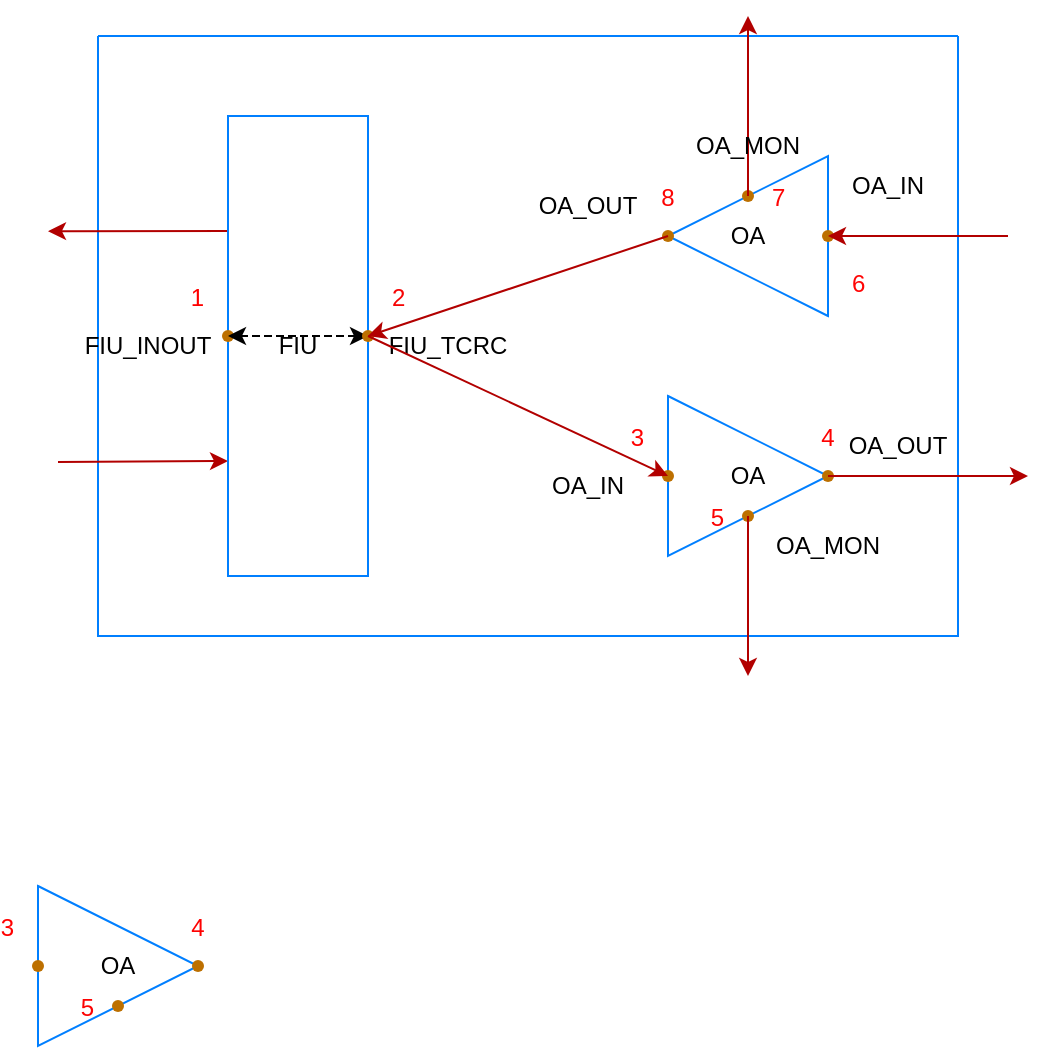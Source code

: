 <mxfile version="21.6.2" type="github" pages="3">
  <diagram id="tPAMDPHMP0_nhwsZ0Bss" name="第 4 页">
    <mxGraphModel dx="1434" dy="764" grid="1" gridSize="10" guides="1" tooltips="1" connect="1" arrows="1" fold="1" page="1" pageScale="1" pageWidth="827" pageHeight="1169" math="0" shadow="0">
      <root>
        <mxCell id="0" />
        <mxCell id="1" parent="0" />
        <mxCell id="p5XpGiOpZhLWzBTAv6Ev-1" value="" style="swimlane;strokeColor=#007FFF;startSize=0;fillColor=none;connectable=0;collapsible=0;allowArrows=0;dropTarget=1;points=[];movable=1;" parent="1" vertex="1">
          <mxGeometry x="150" y="285" width="430" height="300" as="geometry" />
        </mxCell>
        <mxCell id="cq82lBoI4w4hHCd2KjWz-14" style="edgeStyle=none;html=1;exitX=0;exitY=0.25;exitDx=0;exitDy=0;exitPerimeter=0;strokeColor=#B20000;fillColor=#e51400;" parent="p5XpGiOpZhLWzBTAv6Ev-1" source="cq82lBoI4w4hHCd2KjWz-1" edge="1">
          <mxGeometry relative="1" as="geometry">
            <mxPoint x="-25" y="97.571" as="targetPoint" />
          </mxGeometry>
        </mxCell>
        <mxCell id="cq82lBoI4w4hHCd2KjWz-15" style="edgeStyle=none;html=1;strokeColor=#B20000;entryX=0;entryY=0.75;entryDx=0;entryDy=0;entryPerimeter=0;fillColor=#e51400;" parent="p5XpGiOpZhLWzBTAv6Ev-1" target="cq82lBoI4w4hHCd2KjWz-1" edge="1">
          <mxGeometry relative="1" as="geometry">
            <mxPoint x="-20" y="213" as="sourcePoint" />
          </mxGeometry>
        </mxCell>
        <mxCell id="cq82lBoI4w4hHCd2KjWz-1" value="FIU" style="rounded=0;whiteSpace=wrap;html=1;comic=0;strokeColor=#007FFF;startSize=0;fillColor=none;points=[[0,0.25,0,0,0],[0,0.75,0,0,0],[1,0.25,0,0,0],[1,0.75,0,0,0]];container=1;dropTarget=1;collapsible=0;recursiveResize=0;expand=0;movable=1;" parent="p5XpGiOpZhLWzBTAv6Ev-1" vertex="1">
          <mxGeometry x="65" y="40" width="70" height="230" as="geometry" />
        </mxCell>
        <mxCell id="cq82lBoI4w4hHCd2KjWz-9" style="edgeStyle=none;html=1;entryX=0.741;entryY=0.513;entryDx=0;entryDy=0;entryPerimeter=0;dashed=1;" parent="cq82lBoI4w4hHCd2KjWz-1" source="cq82lBoI4w4hHCd2KjWz-2" target="cq82lBoI4w4hHCd2KjWz-4" edge="1">
          <mxGeometry relative="1" as="geometry" />
        </mxCell>
        <object label="1" FIBER_INFO="1111" id="cq82lBoI4w4hHCd2KjWz-2">
          <mxCell style="shape=waypoint;sketch=0;fillStyle=solid;size=6;pointerEvents=1;points=[];fillColor=#f0a30a;resizable=0;rotatable=0;perimeter=centerPerimeter;snapToPoint=1;comic=0;jiggle=1;strokeColor=#BD7000;startSize=0;fontColor=#ff0000;labelPosition=left;verticalLabelPosition=top;align=right;verticalAlign=bottom;" parent="cq82lBoI4w4hHCd2KjWz-1" vertex="1">
            <mxGeometry x="-10" y="100" width="20" height="20" as="geometry" />
          </mxCell>
        </object>
        <mxCell id="cq82lBoI4w4hHCd2KjWz-13" style="edgeStyle=none;html=1;entryX=0.63;entryY=0.536;entryDx=0;entryDy=0;entryPerimeter=0;dashed=1;strokeColor=default;" parent="cq82lBoI4w4hHCd2KjWz-1" source="cq82lBoI4w4hHCd2KjWz-4" target="cq82lBoI4w4hHCd2KjWz-2" edge="1">
          <mxGeometry relative="1" as="geometry" />
        </mxCell>
        <object label="2" PORT_INFO="111" id="cq82lBoI4w4hHCd2KjWz-4">
          <mxCell style="shape=waypoint;sketch=0;fillStyle=solid;size=6;pointerEvents=1;points=[];fillColor=#f0a30a;resizable=0;rotatable=0;perimeter=centerPerimeter;snapToPoint=1;comic=0;jiggle=1;strokeColor=#BD7000;startSize=0;movable=0;fontColor=#f60404;labelPosition=right;verticalLabelPosition=top;align=left;verticalAlign=bottom;" parent="cq82lBoI4w4hHCd2KjWz-1" vertex="1">
            <mxGeometry x="60.0" y="100" width="20" height="20" as="geometry" />
          </mxCell>
        </object>
        <mxCell id="cq82lBoI4w4hHCd2KjWz-19" value="FIU_INOUT" style="text;html=1;strokeColor=none;fillColor=none;align=center;verticalAlign=middle;whiteSpace=wrap;rounded=0;comic=0;jiggle=1;pointerEvents=1;startSize=0;" parent="p5XpGiOpZhLWzBTAv6Ev-1" vertex="1">
          <mxGeometry x="-5" y="140" width="60" height="30" as="geometry" />
        </mxCell>
        <mxCell id="cq82lBoI4w4hHCd2KjWz-20" value="FIU_TCRC" style="text;html=1;strokeColor=none;fillColor=none;align=center;verticalAlign=middle;whiteSpace=wrap;rounded=0;comic=0;jiggle=1;pointerEvents=1;startSize=0;" parent="p5XpGiOpZhLWzBTAv6Ev-1" vertex="1">
          <mxGeometry x="145" y="140" width="60" height="30" as="geometry" />
        </mxCell>
        <mxCell id="21-VQ66eQLeyAiBYKl7w-1" value="OA" style="triangle;whiteSpace=wrap;html=1;strokeColor=#007FFF;startSize=0;fillColor=none;movable=1;container=1;points=[[0,0.5,0,0,0],[0.5,0.25,0,0,0],[1,0.5,0,0,0]];dropTarget=1;collapsible=0;recursiveResize=0;expand=0;" parent="p5XpGiOpZhLWzBTAv6Ev-1" vertex="1">
          <mxGeometry x="285" y="180" width="80" height="80" as="geometry" />
        </mxCell>
        <object label="3" INPOWER="1111" id="21-VQ66eQLeyAiBYKl7w-2">
          <mxCell style="shape=waypoint;sketch=0;fillStyle=solid;size=6;pointerEvents=1;points=[];fillColor=#f0a30a;resizable=0;rotatable=0;perimeter=centerPerimeter;snapToPoint=1;comic=0;jiggle=1;strokeColor=#BD7000;startSize=0;fontColor=#ff0000;labelPosition=left;verticalLabelPosition=top;align=right;verticalAlign=bottom;" parent="21-VQ66eQLeyAiBYKl7w-1" vertex="1">
            <mxGeometry x="-10.0" y="30" width="20" height="20" as="geometry" />
          </mxCell>
        </object>
        <object label="4" OUTPOWER="111" id="21-VQ66eQLeyAiBYKl7w-13">
          <mxCell style="shape=waypoint;sketch=0;fillStyle=solid;size=6;pointerEvents=1;points=[];fillColor=#f0a30a;resizable=0;rotatable=0;perimeter=centerPerimeter;snapToPoint=1;comic=0;jiggle=1;strokeColor=#BD7000;startSize=0;rotation=0;overflow=visible;labelPadding=0;fontColor=#fe0101;labelPosition=center;verticalLabelPosition=top;align=center;verticalAlign=bottom;" parent="21-VQ66eQLeyAiBYKl7w-1" vertex="1">
            <mxGeometry x="70" y="30" width="20" height="20" as="geometry" />
          </mxCell>
        </object>
        <mxCell id="21-VQ66eQLeyAiBYKl7w-16" value="5" style="shape=waypoint;sketch=0;fillStyle=solid;size=6;pointerEvents=1;points=[];fillColor=#f0a30a;resizable=0;rotatable=0;perimeter=centerPerimeter;snapToPoint=1;comic=0;jiggle=1;strokeColor=#BD7000;startSize=0;labelPosition=left;verticalLabelPosition=middle;align=right;verticalAlign=middle;fontColor=#fc0303;" parent="21-VQ66eQLeyAiBYKl7w-1" vertex="1">
          <mxGeometry x="30.0" y="50" width="20" height="20" as="geometry" />
        </mxCell>
        <mxCell id="cq82lBoI4w4hHCd2KjWz-17" style="edgeStyle=none;html=1;exitX=0.719;exitY=0.581;exitDx=0;exitDy=0;exitPerimeter=0;strokeColor=#B20000;entryX=0.327;entryY=0.487;entryDx=0;entryDy=0;entryPerimeter=0;fillColor=#e51400;" parent="p5XpGiOpZhLWzBTAv6Ev-1" source="cq82lBoI4w4hHCd2KjWz-4" target="21-VQ66eQLeyAiBYKl7w-2" edge="1">
          <mxGeometry relative="1" as="geometry">
            <mxPoint x="235" y="212.429" as="targetPoint" />
          </mxGeometry>
        </mxCell>
        <mxCell id="21-VQ66eQLeyAiBYKl7w-6" value="OA" style="triangle;whiteSpace=wrap;html=1;strokeColor=#007FFF;startSize=0;fillColor=none;movable=1;container=1;points=[[0,0.5,0,0,0],[0.5,0.25,0,0,0],[1,0.5,0,0,0]];dropTarget=1;collapsible=0;recursiveResize=0;expand=0;rotation=0;direction=west;" parent="p5XpGiOpZhLWzBTAv6Ev-1" vertex="1">
          <mxGeometry x="285" y="60" width="80" height="80" as="geometry" />
        </mxCell>
        <object label="8" OUTPOWER="111" id="21-VQ66eQLeyAiBYKl7w-7">
          <mxCell style="shape=waypoint;sketch=0;fillStyle=solid;size=6;pointerEvents=1;points=[];resizable=0;rotatable=0;perimeter=centerPerimeter;snapToPoint=1;comic=0;jiggle=1;startSize=0;rotation=0;labelPosition=center;verticalLabelPosition=top;align=center;verticalAlign=bottom;fillColor=#f0a30a;strokeColor=#BD7000;fontColor=#fc0303;" parent="21-VQ66eQLeyAiBYKl7w-6" vertex="1">
            <mxGeometry x="-10" y="30" width="20" height="20" as="geometry" />
          </mxCell>
        </object>
        <object label="6" INPOWER="111" id="21-VQ66eQLeyAiBYKl7w-8">
          <mxCell style="shape=waypoint;sketch=0;fillStyle=solid;size=6;pointerEvents=1;points=[];fillColor=#f0a30a;resizable=0;rotatable=0;perimeter=centerPerimeter;snapToPoint=1;comic=0;jiggle=1;strokeColor=#BD7000;startSize=0;rotation=0;fontColor=#ff0505;labelPosition=right;verticalLabelPosition=bottom;align=left;verticalAlign=top;" parent="21-VQ66eQLeyAiBYKl7w-6" vertex="1">
            <mxGeometry x="70" y="30" width="20" height="20" as="geometry" />
          </mxCell>
        </object>
        <mxCell id="21-VQ66eQLeyAiBYKl7w-15" value="7" style="shape=waypoint;sketch=0;fillStyle=solid;size=6;pointerEvents=1;points=[];fillColor=#f0a30a;resizable=0;rotatable=0;perimeter=centerPerimeter;snapToPoint=1;comic=0;jiggle=1;strokeColor=#BD7000;startSize=0;fontColor=#ff0505;labelPosition=right;verticalLabelPosition=middle;align=left;verticalAlign=middle;" parent="21-VQ66eQLeyAiBYKl7w-6" vertex="1">
          <mxGeometry x="30.0" y="10" width="20" height="20" as="geometry" />
        </mxCell>
        <mxCell id="cq82lBoI4w4hHCd2KjWz-18" style="edgeStyle=none;html=1;exitX=0.647;exitY=0.59;exitDx=0;exitDy=0;exitPerimeter=0;strokeColor=#B20000;entryX=0.627;entryY=0.376;entryDx=0;entryDy=0;entryPerimeter=0;fillColor=#e51400;" parent="p5XpGiOpZhLWzBTAv6Ev-1" source="21-VQ66eQLeyAiBYKl7w-7" target="cq82lBoI4w4hHCd2KjWz-4" edge="1">
          <mxGeometry relative="1" as="geometry">
            <mxPoint x="235" y="97.571" as="sourcePoint" />
          </mxGeometry>
        </mxCell>
        <mxCell id="21-VQ66eQLeyAiBYKl7w-17" style="edgeStyle=none;html=1;strokeColor=#B20000;fillColor=#e51400;" parent="p5XpGiOpZhLWzBTAv6Ev-1" source="21-VQ66eQLeyAiBYKl7w-16" edge="1">
          <mxGeometry relative="1" as="geometry">
            <mxPoint x="325" y="320" as="targetPoint" />
          </mxGeometry>
        </mxCell>
        <mxCell id="21-VQ66eQLeyAiBYKl7w-18" style="edgeStyle=none;html=1;strokeColor=#B20000;fillColor=#e51400;" parent="p5XpGiOpZhLWzBTAv6Ev-1" source="21-VQ66eQLeyAiBYKl7w-15" edge="1">
          <mxGeometry relative="1" as="geometry">
            <mxPoint x="325" y="-10" as="targetPoint" />
          </mxGeometry>
        </mxCell>
        <mxCell id="21-VQ66eQLeyAiBYKl7w-19" value="OA_IN" style="text;html=1;strokeColor=none;fillColor=none;align=center;verticalAlign=middle;whiteSpace=wrap;rounded=0;comic=0;jiggle=1;pointerEvents=1;startSize=0;" parent="p5XpGiOpZhLWzBTAv6Ev-1" vertex="1">
          <mxGeometry x="215" y="210" width="60" height="30" as="geometry" />
        </mxCell>
        <mxCell id="21-VQ66eQLeyAiBYKl7w-20" value="OA_OUT" style="text;html=1;strokeColor=none;fillColor=none;align=center;verticalAlign=middle;whiteSpace=wrap;rounded=0;comic=0;jiggle=1;pointerEvents=1;startSize=0;" parent="p5XpGiOpZhLWzBTAv6Ev-1" vertex="1">
          <mxGeometry x="370" y="190" width="60" height="30" as="geometry" />
        </mxCell>
        <mxCell id="21-VQ66eQLeyAiBYKl7w-21" style="edgeStyle=none;html=1;strokeColor=#B20000;fillColor=#e51400;" parent="p5XpGiOpZhLWzBTAv6Ev-1" source="21-VQ66eQLeyAiBYKl7w-13" edge="1">
          <mxGeometry relative="1" as="geometry">
            <mxPoint x="465" y="220" as="targetPoint" />
          </mxGeometry>
        </mxCell>
        <mxCell id="21-VQ66eQLeyAiBYKl7w-22" value="OA_MON" style="text;html=1;strokeColor=none;fillColor=none;align=center;verticalAlign=middle;whiteSpace=wrap;rounded=0;comic=0;jiggle=1;pointerEvents=1;startSize=0;" parent="p5XpGiOpZhLWzBTAv6Ev-1" vertex="1">
          <mxGeometry x="335" y="240" width="60" height="30" as="geometry" />
        </mxCell>
        <mxCell id="21-VQ66eQLeyAiBYKl7w-23" style="edgeStyle=none;html=1;strokeColor=#B20000;fillColor=#e51400;" parent="p5XpGiOpZhLWzBTAv6Ev-1" target="21-VQ66eQLeyAiBYKl7w-8" edge="1">
          <mxGeometry relative="1" as="geometry">
            <mxPoint x="455" y="100" as="sourcePoint" />
          </mxGeometry>
        </mxCell>
        <mxCell id="21-VQ66eQLeyAiBYKl7w-24" value="OA_IN" style="text;html=1;strokeColor=none;fillColor=none;align=center;verticalAlign=middle;whiteSpace=wrap;rounded=0;comic=0;jiggle=1;pointerEvents=1;startSize=0;" parent="p5XpGiOpZhLWzBTAv6Ev-1" vertex="1">
          <mxGeometry x="365" y="60" width="60" height="30" as="geometry" />
        </mxCell>
        <mxCell id="21-VQ66eQLeyAiBYKl7w-25" value="OA_MON" style="text;html=1;strokeColor=none;fillColor=none;align=center;verticalAlign=middle;whiteSpace=wrap;rounded=0;comic=0;jiggle=1;pointerEvents=1;startSize=0;" parent="p5XpGiOpZhLWzBTAv6Ev-1" vertex="1">
          <mxGeometry x="295" y="40" width="60" height="30" as="geometry" />
        </mxCell>
        <mxCell id="21-VQ66eQLeyAiBYKl7w-26" value="OA_OUT" style="text;html=1;strokeColor=none;fillColor=none;align=center;verticalAlign=middle;whiteSpace=wrap;rounded=0;comic=0;jiggle=1;pointerEvents=1;startSize=0;" parent="p5XpGiOpZhLWzBTAv6Ev-1" vertex="1">
          <mxGeometry x="215" y="70" width="60" height="30" as="geometry" />
        </mxCell>
        <mxCell id="0f1aQABkDf4xgF9JN6IE-1" value="OA" style="triangle;whiteSpace=wrap;html=1;strokeColor=#007FFF;startSize=0;fillColor=none;movable=1;container=1;points=[[0,0.5,0,0,0],[0.5,0.25,0,0,0],[1,0.5,0,0,0]];dropTarget=1;collapsible=0;recursiveResize=0;expand=0;" parent="1" vertex="1">
          <mxGeometry x="120" y="710" width="80" height="80" as="geometry" />
        </mxCell>
        <object label="3" PORT_INFO="dir=&quot;RECV&quot; port_type=&quot;INNER&quot; port_name=&quot;OA_IN&quot; module_id=&quot;&quot; module_type=&quot;OA&quot;" INPOWER="power=&quot;0x7fffffff&quot; per_id=&quot;0x94&quot; power_lowth=&quot;0x7fffffff&quot; power_high=&quot;0x7fffffff&quot; support_set_perth=&quot;2&quot;" id="0f1aQABkDf4xgF9JN6IE-2">
          <mxCell style="shape=waypoint;sketch=0;fillStyle=solid;size=6;pointerEvents=1;points=[];fillColor=#f0a30a;resizable=0;rotatable=0;perimeter=centerPerimeter;snapToPoint=1;comic=0;jiggle=1;strokeColor=#BD7000;startSize=0;fontColor=#ff0000;labelPosition=left;verticalLabelPosition=top;align=right;verticalAlign=bottom;" parent="0f1aQABkDf4xgF9JN6IE-1" vertex="1">
            <mxGeometry x="-10.0" y="30" width="20" height="20" as="geometry" />
          </mxCell>
        </object>
        <object label="4" OUTPOWER="power=&quot;0x7fffffff&quot; per_id=&quot;0x95&quot; power_lowth=&quot;0x7fffffff&quot; power_high=&quot;0x7fffffff&quot; support_set_perth=&quot;0&quot;" PORT_INFO="dir=&quot;SEND&quot; port_type=&quot;INNER&quot; port_name=&quot;OA_OUT&quot; module_id=&quot;&quot; module_type=&quot;OA&quot;" id="0f1aQABkDf4xgF9JN6IE-3">
          <mxCell style="shape=waypoint;sketch=0;fillStyle=solid;size=6;pointerEvents=1;points=[];fillColor=#f0a30a;resizable=0;rotatable=0;perimeter=centerPerimeter;snapToPoint=1;comic=0;jiggle=1;strokeColor=#BD7000;startSize=0;rotation=0;overflow=visible;labelPadding=0;fontColor=#fe0101;labelPosition=center;verticalLabelPosition=top;align=center;verticalAlign=bottom;" parent="0f1aQABkDf4xgF9JN6IE-1" vertex="1">
            <mxGeometry x="70" y="30" width="20" height="20" as="geometry" />
          </mxCell>
        </object>
        <object label="5" PORT_INFO="dir=&quot;SEND&quot; port_type=&quot;INNER&quot; port_name=&quot;MON&quot; module_id=&quot;&quot; module_type=&quot;OA&quot;" id="0f1aQABkDf4xgF9JN6IE-4">
          <mxCell style="shape=waypoint;sketch=0;fillStyle=solid;size=6;pointerEvents=1;points=[];fillColor=#f0a30a;resizable=0;rotatable=0;perimeter=centerPerimeter;snapToPoint=1;comic=0;jiggle=1;strokeColor=#BD7000;startSize=0;labelPosition=left;verticalLabelPosition=middle;align=right;verticalAlign=middle;fontColor=#fc0303;" parent="0f1aQABkDf4xgF9JN6IE-1" vertex="1">
            <mxGeometry x="30.0" y="50" width="20" height="20" as="geometry" />
          </mxCell>
        </object>
      </root>
    </mxGraphModel>
  </diagram>
  <diagram id="I3iABoHdSleuy2gty6xN" name="第 2 页">
    <mxGraphModel dx="977" dy="515" grid="1" gridSize="10" guides="1" tooltips="1" connect="1" arrows="1" fold="1" page="1" pageScale="1" pageWidth="827" pageHeight="1169" math="0" shadow="0">
      <root>
        <mxCell id="0" />
        <mxCell id="1" parent="0" />
        <object label="" board_id="xxxx" BOARD_INFO="bd_type=&quot;&quot;" id="u0VGjP7MUC8WdAWRAYsZ-29">
          <mxCell style="swimlane;strokeColor=#007FFF;startSize=0;fillColor=none;connectable=0;collapsible=0;allowArrows=0;dropTarget=1;points=[];movable=1;snapToPoint=1;spacing=2;spacingLeft=0;spacingRight=0;" parent="1" vertex="1">
            <mxGeometry x="210" y="690" width="510" height="440" as="geometry" />
          </mxCell>
        </object>
        <mxCell id="jRvY192N92D3qYjVp-VE-6" value="XFIU" style="rounded=0;whiteSpace=wrap;html=1;comic=0;strokeColor=#007FFF;startSize=0;fillColor=none;points=[[0,0.25,0,0,0],[0,0.75,0,0,0],[1,0.25,0,0,0],[1,0.75,0,0,0]];container=1;dropTarget=1;collapsible=0;recursiveResize=1;expand=0;movable=1;snapToPoint=1;pointerEvents=0;spacing=2;spacingLeft=0;spacingRight=0;" parent="u0VGjP7MUC8WdAWRAYsZ-29" vertex="1">
          <mxGeometry x="140.0" y="29.996" width="230" height="60" as="geometry" />
        </mxCell>
        <mxCell id="6eqMXahTqJkUQzJnspB_-11" style="edgeStyle=orthogonalEdgeStyle;rounded=0;orthogonalLoop=1;jettySize=auto;html=1;spacing=2;spacingLeft=0;spacingRight=0;" parent="jRvY192N92D3qYjVp-VE-6" source="jRvY192N92D3qYjVp-VE-7" edge="1">
          <mxGeometry relative="1" as="geometry">
            <mxPoint x="63.997" y="-69.996" as="targetPoint" />
          </mxGeometry>
        </mxCell>
        <object label="1" PORT_INFO="dir=&quot;BOTH&quot; port_type=&quot;FRONT&quot; port_name=&quot;FIU_INOUT&quot; module_id=&quot;&quot; module_type=&quot;FIU&quot;" id="jRvY192N92D3qYjVp-VE-7">
          <mxCell style="shape=waypoint;sketch=0;fillStyle=solid;size=6;pointerEvents=1;points=[];fillColor=#f0a30a;resizable=0;rotatable=0;perimeter=centerPerimeter;snapToPoint=1;comic=0;jiggle=1;strokeColor=#BD7000;startSize=0;fontColor=#ff0000;labelPosition=left;verticalLabelPosition=top;align=right;verticalAlign=bottom;spacing=2;spacingLeft=0;spacingRight=0;" parent="jRvY192N92D3qYjVp-VE-6" vertex="1">
            <mxGeometry x="53.997" y="-9.996" width="20" height="20" as="geometry" />
          </mxCell>
        </object>
        <mxCell id="6eqMXahTqJkUQzJnspB_-12" style="edgeStyle=orthogonalEdgeStyle;rounded=0;orthogonalLoop=1;jettySize=auto;html=1;spacing=2;spacingLeft=0;spacingRight=0;" parent="jRvY192N92D3qYjVp-VE-6" target="jRvY192N92D3qYjVp-VE-8" edge="1">
          <mxGeometry relative="1" as="geometry">
            <mxPoint x="169.997" y="-69.996" as="sourcePoint" />
          </mxGeometry>
        </mxCell>
        <object label="1" PORT_INFO="dir=&quot;BOTH&quot; port_type=&quot;FRONT&quot; port_name=&quot;FIU_INOUT&quot; module_id=&quot;&quot; module_type=&quot;FIU&quot;" id="jRvY192N92D3qYjVp-VE-8">
          <mxCell style="shape=waypoint;sketch=0;fillStyle=solid;size=6;pointerEvents=1;points=[];fillColor=#f0a30a;resizable=0;rotatable=0;perimeter=centerPerimeter;snapToPoint=1;comic=0;jiggle=1;strokeColor=#BD7000;startSize=0;fontColor=#ff0000;labelPosition=right;verticalLabelPosition=top;align=left;verticalAlign=bottom;spacing=2;spacingLeft=0;spacingRight=0;" parent="jRvY192N92D3qYjVp-VE-6" vertex="1">
            <mxGeometry x="159.997" y="-9.996" width="20" height="20" as="geometry" />
          </mxCell>
        </object>
        <object label="59" PORT_INFO="dir=&quot;BOTH&quot; port_type=&quot;INNER&quot; port_name=&quot;FIU_RMTM&quot; module_id=&quot;&quot; module_type=&quot;FIU&quot;" id="jRvY192N92D3qYjVp-VE-9">
          <mxCell style="shape=waypoint;sketch=0;fillStyle=solid;size=6;pointerEvents=1;points=[];fillColor=#f0a30a;resizable=0;rotatable=0;perimeter=centerPerimeter;snapToPoint=1;comic=0;jiggle=1;strokeColor=#BD7000;startSize=0;fontColor=#ff0000;labelPosition=center;verticalLabelPosition=top;align=center;verticalAlign=bottom;spacing=2;spacingLeft=0;spacingRight=0;" parent="jRvY192N92D3qYjVp-VE-6" vertex="1">
            <mxGeometry x="-10.0" width="20" height="20" as="geometry" />
          </mxCell>
        </object>
        <object label="59" PORT_INFO="dir=&quot;BOTH&quot; port_type=&quot;INNER&quot; port_name=&quot;FIU_RMTM&quot; module_id=&quot;&quot; module_type=&quot;FIU&quot;" id="jRvY192N92D3qYjVp-VE-10">
          <mxCell style="shape=waypoint;sketch=0;fillStyle=solid;size=6;pointerEvents=1;points=[];fillColor=#f0a30a;resizable=0;rotatable=0;perimeter=centerPerimeter;snapToPoint=1;comic=0;jiggle=1;strokeColor=#BD7000;startSize=0;fontColor=#ff0000;labelPosition=center;verticalLabelPosition=bottom;align=center;verticalAlign=top;spacing=2;spacingLeft=0;spacingRight=0;" parent="jRvY192N92D3qYjVp-VE-6" vertex="1">
            <mxGeometry x="-10.0" y="40" width="20" height="20" as="geometry" />
          </mxCell>
        </object>
        <object label="60" PORT_INFO="dir=&quot;BOTH&quot; port_type=&quot;INNER&quot; port_name=&quot;FIU_RMTM&quot; module_id=&quot;&quot; module_type=&quot;FIU&quot;" id="jRvY192N92D3qYjVp-VE-11">
          <mxCell style="shape=waypoint;sketch=0;fillStyle=solid;size=6;pointerEvents=1;points=[];fillColor=#f0a30a;resizable=0;rotatable=0;perimeter=centerPerimeter;snapToPoint=1;comic=0;jiggle=1;strokeColor=#BD7000;startSize=0;fontColor=#ff0000;labelPosition=center;verticalLabelPosition=top;align=center;verticalAlign=bottom;spacing=2;spacingLeft=0;spacingRight=0;" parent="jRvY192N92D3qYjVp-VE-6" vertex="1">
            <mxGeometry x="220.004" width="20" height="20" as="geometry" />
          </mxCell>
        </object>
        <object label="60" PORT_INFO="dir=&quot;BOTH&quot; port_type=&quot;INNER&quot; port_name=&quot;FIU_RMTM&quot; module_id=&quot;&quot; module_type=&quot;FIU&quot;" id="jRvY192N92D3qYjVp-VE-12">
          <mxCell style="shape=waypoint;sketch=0;fillStyle=solid;size=6;pointerEvents=1;points=[];fillColor=#f0a30a;resizable=0;rotatable=0;perimeter=centerPerimeter;snapToPoint=1;comic=0;jiggle=1;strokeColor=#BD7000;startSize=0;fontColor=#ff0000;labelPosition=center;verticalLabelPosition=bottom;align=center;verticalAlign=top;spacing=2;spacingLeft=0;spacingRight=0;" parent="jRvY192N92D3qYjVp-VE-6" vertex="1">
            <mxGeometry x="220.004" y="40" width="20" height="20" as="geometry" />
          </mxCell>
        </object>
        <object label="58" PORT_INFO="dir=&quot;BOTH&quot; port_type=&quot;INNER&quot; port_name=&quot;FIU_RCTC&quot; module_id=&quot;&quot; module_type=&quot;FIU&quot;" id="jRvY192N92D3qYjVp-VE-13">
          <mxCell style="shape=waypoint;sketch=0;fillStyle=solid;size=6;pointerEvents=1;points=[];fillColor=#f0a30a;resizable=0;rotatable=0;perimeter=centerPerimeter;snapToPoint=1;comic=0;jiggle=1;strokeColor=#BD7000;startSize=0;fontColor=#ff0000;labelPosition=center;verticalLabelPosition=top;align=center;verticalAlign=bottom;spacing=2;spacingLeft=0;spacingRight=0;" parent="jRvY192N92D3qYjVp-VE-6" vertex="1">
            <mxGeometry x="50.0" y="50" width="20" height="20" as="geometry" />
          </mxCell>
        </object>
        <object label="58" PORT_INFO="dir=&quot;BOTH&quot; port_type=&quot;INNER&quot; port_name=&quot;FIU_RCTC&quot; module_id=&quot;&quot; module_type=&quot;FIU&quot;" id="jRvY192N92D3qYjVp-VE-14">
          <mxCell style="shape=waypoint;sketch=0;fillStyle=solid;size=6;pointerEvents=1;points=[];fillColor=#f0a30a;resizable=0;rotatable=0;perimeter=centerPerimeter;snapToPoint=1;comic=0;jiggle=1;strokeColor=#BD7000;startSize=0;fontColor=#ff0000;labelPosition=center;verticalLabelPosition=top;align=center;verticalAlign=bottom;spacing=2;spacingLeft=0;spacingRight=0;" parent="jRvY192N92D3qYjVp-VE-6" vertex="1">
            <mxGeometry x="160.0" y="50" width="20" height="20" as="geometry" />
          </mxCell>
        </object>
        <mxCell id="jRvY192N92D3qYjVp-VE-20" value="&lt;font style=&quot;font-size: 12px;&quot;&gt;OA&lt;/font&gt;" style="triangle;whiteSpace=wrap;html=1;strokeColor=#007FFF;startSize=0;fillColor=none;movable=1;container=1;points=[];dropTarget=1;collapsible=0;recursiveResize=1;expand=0;resizable=1;snapToPoint=1;rotation=-90;spacing=2;spacingLeft=0;spacingRight=0;" parent="u0VGjP7MUC8WdAWRAYsZ-29" vertex="1">
          <mxGeometry x="165" y="190" width="70" height="70" as="geometry" />
        </mxCell>
        <mxCell id="6eqMXahTqJkUQzJnspB_-15" style="edgeStyle=orthogonalEdgeStyle;rounded=0;orthogonalLoop=1;jettySize=auto;html=1;spacing=2;spacingLeft=0;spacingRight=0;" parent="jRvY192N92D3qYjVp-VE-20" source="m6xqt53ivPaGJYOfA7z7-1" edge="1">
          <mxGeometry relative="1" as="geometry">
            <mxPoint x="-205" y="35" as="targetPoint" />
          </mxGeometry>
        </mxCell>
        <object label="52" PORT_INFO="dir=&quot;SEND&quot; port_type=&quot;INNER&quot; port_name=&quot;MON&quot; module_id=&quot;&quot; module_type=&quot;OA&quot;" id="jRvY192N92D3qYjVp-VE-23">
          <mxCell style="shape=waypoint;sketch=0;fillStyle=solid;size=6;pointerEvents=1;points=[];fillColor=#f0a30a;resizable=0;rotatable=1;perimeter=centerPerimeter;snapToPoint=1;comic=0;jiggle=1;strokeColor=#BD7000;startSize=0;labelPosition=left;verticalLabelPosition=top;align=right;verticalAlign=bottom;fontColor=#fc0303;rotation=0;spacing=2;spacingLeft=0;spacingRight=0;" parent="jRvY192N92D3qYjVp-VE-20" vertex="1">
            <mxGeometry x="6.25" y="25" width="20" height="20" as="geometry" />
          </mxCell>
        </object>
        <object label="54" PORT_INFO="dir=&quot;RECV&quot; port_type=&quot;INNER&quot; port_name=&quot;OA_IN&quot; module_id=&quot;&quot; module_type=&quot;OA&quot;" INPOWER="power=&quot;0x7fffffff&quot; per_id=&quot;0x94&quot; power_lowth=&quot;0x7fffffff&quot; power_high=&quot;0x7fffffff&quot; support_set_perth=&quot;2&quot;" id="jRvY192N92D3qYjVp-VE-21">
          <mxCell style="shape=waypoint;sketch=0;fillStyle=solid;size=6;pointerEvents=1;points=[];fillColor=#f0a30a;resizable=0;rotatable=1;perimeter=centerPerimeter;snapToPoint=1;comic=0;jiggle=1;strokeColor=#BD7000;startSize=0;fontColor=#ff0000;labelPosition=right;verticalLabelPosition=bottom;align=left;verticalAlign=top;rotation=0;spacing=2;spacingLeft=0;spacingRight=0;" parent="jRvY192N92D3qYjVp-VE-20" vertex="1">
            <mxGeometry x="25" y="60" width="20" height="20" as="geometry" />
          </mxCell>
        </object>
        <object label="55" OUTPOWER="power=&quot;0x7fffffff&quot; per_id=&quot;0x95&quot; power_lowth=&quot;0x7fffffff&quot; power_high=&quot;0x7fffffff&quot; support_set_perth=&quot;0&quot;" PORT_INFO="dir=&quot;SEND&quot; port_type=&quot;INNER&quot; port_name=&quot;OA_OUT&quot; module_id=&quot;&quot; module_type=&quot;OA&quot;" id="jRvY192N92D3qYjVp-VE-22">
          <mxCell style="shape=waypoint;sketch=0;fillStyle=solid;size=6;pointerEvents=1;points=[];fillColor=#f0a30a;resizable=0;rotatable=1;perimeter=centerPerimeter;snapToPoint=1;comic=0;jiggle=1;strokeColor=#BD7000;startSize=0;rotation=0;overflow=visible;labelPadding=0;fontColor=#fe0101;labelPosition=left;verticalLabelPosition=middle;align=right;verticalAlign=middle;spacing=2;spacingLeft=0;spacingRight=0;" parent="jRvY192N92D3qYjVp-VE-20" vertex="1">
            <mxGeometry x="25" y="-10" width="20" height="20" as="geometry" />
          </mxCell>
        </object>
        <mxCell id="m6xqt53ivPaGJYOfA7z7-1" value="LS" style="rounded=0;whiteSpace=wrap;html=1;points=[];fillColor=#f0a30a;fontColor=#000000;strokeColor=#BD7000;" parent="jRvY192N92D3qYjVp-VE-20" vertex="1">
          <mxGeometry x="-86" y="25" width="30" height="20" as="geometry" />
        </mxCell>
        <mxCell id="m6xqt53ivPaGJYOfA7z7-2" value="" style="edgeStyle=orthogonalEdgeStyle;rounded=0;orthogonalLoop=1;jettySize=auto;html=1;spacing=2;spacingLeft=0;spacingRight=0;" parent="jRvY192N92D3qYjVp-VE-20" source="jRvY192N92D3qYjVp-VE-23" target="m6xqt53ivPaGJYOfA7z7-1" edge="1">
          <mxGeometry relative="1" as="geometry">
            <mxPoint y="935" as="targetPoint" />
            <mxPoint x="221" y="935" as="sourcePoint" />
          </mxGeometry>
        </mxCell>
        <mxCell id="jRvY192N92D3qYjVp-VE-29" value="&lt;font style=&quot;font-size: 12px;&quot;&gt;OA&lt;/font&gt;" style="triangle;whiteSpace=wrap;html=1;strokeColor=#007FFF;startSize=0;fillColor=none;movable=1;container=1;points=[];dropTarget=1;collapsible=0;recursiveResize=1;expand=0;resizable=1;snapToPoint=1;rotation=90;spacing=2;spacingLeft=0;spacingRight=0;" parent="u0VGjP7MUC8WdAWRAYsZ-29" vertex="1">
          <mxGeometry x="275" y="190" width="70" height="70" as="geometry" />
        </mxCell>
        <object label="64" OUTPOWER="power=&quot;0x7fffffff&quot; per_id=&quot;0x95&quot; power_lowth=&quot;0x7fffffff&quot; power_high=&quot;0x7fffffff&quot; support_set_perth=&quot;0&quot;" PORT_INFO="dir=&quot;SEND&quot; port_type=&quot;INNER&quot; port_name=&quot;OA_OUT&quot; module_id=&quot;&quot; module_type=&quot;OA&quot;" id="jRvY192N92D3qYjVp-VE-30">
          <mxCell style="shape=waypoint;sketch=0;fillStyle=solid;size=6;pointerEvents=1;points=[];fillColor=#f0a30a;resizable=0;rotatable=1;perimeter=centerPerimeter;snapToPoint=1;comic=0;jiggle=1;strokeColor=#BD7000;startSize=0;rotation=0;overflow=visible;labelPadding=0;fontColor=#fe0101;labelPosition=right;verticalLabelPosition=middle;align=left;verticalAlign=middle;spacing=2;spacingLeft=0;spacingRight=0;" parent="jRvY192N92D3qYjVp-VE-29" vertex="1">
            <mxGeometry x="25" y="60" width="20" height="20" as="geometry" />
          </mxCell>
        </object>
        <mxCell id="6eqMXahTqJkUQzJnspB_-16" style="edgeStyle=orthogonalEdgeStyle;rounded=0;orthogonalLoop=1;jettySize=auto;html=1;spacing=2;spacingLeft=0;spacingRight=0;" parent="jRvY192N92D3qYjVp-VE-29" source="m6xqt53ivPaGJYOfA7z7-3" edge="1">
          <mxGeometry relative="1" as="geometry">
            <mxPoint x="275" y="35" as="targetPoint" />
          </mxGeometry>
        </mxCell>
        <object label="51" PORT_INFO="dir=&quot;SEND&quot; port_type=&quot;INNER&quot; port_name=&quot;MON&quot; module_id=&quot;&quot; module_type=&quot;OA&quot;" id="jRvY192N92D3qYjVp-VE-31">
          <mxCell style="shape=waypoint;sketch=0;fillStyle=solid;size=6;pointerEvents=1;points=[];fillColor=#f0a30a;resizable=0;rotatable=1;perimeter=centerPerimeter;snapToPoint=1;comic=0;jiggle=1;strokeColor=#BD7000;startSize=0;labelPosition=right;verticalLabelPosition=top;align=left;verticalAlign=bottom;fontColor=#fc0303;rotation=0;spacing=2;spacingLeft=0;spacingRight=0;" parent="jRvY192N92D3qYjVp-VE-29" vertex="1">
            <mxGeometry x="44" y="25" width="20" height="20" as="geometry" />
          </mxCell>
        </object>
        <object label="65" PORT_INFO="dir=&quot;RECV&quot; port_type=&quot;INNER&quot; port_name=&quot;OA_IN&quot; module_id=&quot;&quot; module_type=&quot;OA&quot;" INPOWER="power=&quot;0x7fffffff&quot; per_id=&quot;0x94&quot; power_lowth=&quot;0x7fffffff&quot; power_high=&quot;0x7fffffff&quot; support_set_perth=&quot;2&quot;" id="jRvY192N92D3qYjVp-VE-32">
          <mxCell style="shape=waypoint;sketch=0;fillStyle=solid;size=6;pointerEvents=1;points=[];fillColor=#f0a30a;resizable=0;rotatable=1;perimeter=centerPerimeter;snapToPoint=1;comic=0;jiggle=1;strokeColor=#BD7000;startSize=0;fontColor=#ff0000;labelPosition=left;verticalLabelPosition=top;align=right;verticalAlign=bottom;rotation=0;spacing=2;spacingLeft=0;spacingRight=0;" parent="jRvY192N92D3qYjVp-VE-29" vertex="1">
            <mxGeometry x="25" y="-10" width="20" height="20" as="geometry" />
          </mxCell>
        </object>
        <mxCell id="m6xqt53ivPaGJYOfA7z7-3" value="LS" style="rounded=0;whiteSpace=wrap;html=1;points=[];fillColor=#f0a30a;fontColor=#000000;strokeColor=#BD7000;" parent="jRvY192N92D3qYjVp-VE-29" vertex="1">
          <mxGeometry x="135" y="25" width="30" height="20" as="geometry" />
        </mxCell>
        <mxCell id="m6xqt53ivPaGJYOfA7z7-4" value="" style="edgeStyle=orthogonalEdgeStyle;rounded=0;orthogonalLoop=1;jettySize=auto;html=1;spacing=2;spacingLeft=0;spacingRight=0;" parent="jRvY192N92D3qYjVp-VE-29" source="jRvY192N92D3qYjVp-VE-31" target="m6xqt53ivPaGJYOfA7z7-3" edge="1">
          <mxGeometry relative="1" as="geometry">
            <mxPoint x="590" y="935" as="targetPoint" />
            <mxPoint x="369" y="935" as="sourcePoint" />
          </mxGeometry>
        </mxCell>
        <mxCell id="jRvY192N92D3qYjVp-VE-33" value="" style="ellipse;whiteSpace=wrap;html=1;strokeColor=#007FFF;fillColor=none;points=[];snapToPoint=1;dropTarget=1;container=1;collapsible=0;expand=0;spacing=2;spacingLeft=0;spacingRight=0;" parent="u0VGjP7MUC8WdAWRAYsZ-29" vertex="1">
          <mxGeometry x="180" y="130" width="40" height="20" as="geometry" />
        </mxCell>
        <object label="57" PORT_INFO="dir=&quot;SEND&quot; port_type=&quot;INNER&quot; port_name=&quot;VAX&quot; module_id=&quot;&quot; module_type=&quot;VOA&quot;" id="jRvY192N92D3qYjVp-VE-36">
          <mxCell style="shape=waypoint;sketch=0;fillStyle=solid;size=6;pointerEvents=1;points=[];fillColor=#f0a30a;resizable=0;rotatable=0;perimeter=centerPerimeter;snapToPoint=1;comic=0;jiggle=1;strokeColor=#BD7000;startSize=0;fontColor=#ff0000;labelPosition=left;verticalLabelPosition=middle;align=right;verticalAlign=middle;spacing=2;spacingLeft=0;spacingRight=0;" parent="jRvY192N92D3qYjVp-VE-33" vertex="1">
            <mxGeometry x="10.0" y="-10" width="20" height="20" as="geometry" />
          </mxCell>
        </object>
        <mxCell id="jRvY192N92D3qYjVp-VE-34" value="" style="endArrow=classic;html=1;rounded=0;strokeColor=#007FFF;editable=0;movable=0;resizable=1;rotatable=1;deletable=1;locked=0;connectable=1;" parent="jRvY192N92D3qYjVp-VE-33" edge="1">
          <mxGeometry width="50" height="50" relative="1" as="geometry">
            <mxPoint y="30" as="sourcePoint" />
            <mxPoint x="40" y="-10" as="targetPoint" />
          </mxGeometry>
        </mxCell>
        <object label="56" PORT_INFO="dir=&quot;RECV&quot; port_type=&quot;INNER&quot; port_name=&quot;VAX&quot; module_id=&quot;&quot; module_type=&quot;VOA&quot;" id="jRvY192N92D3qYjVp-VE-35">
          <mxCell style="shape=waypoint;sketch=0;fillStyle=solid;size=6;pointerEvents=1;points=[];fillColor=#f0a30a;resizable=0;rotatable=0;perimeter=centerPerimeter;snapToPoint=1;comic=0;jiggle=1;strokeColor=#BD7000;startSize=0;fontColor=#ff0000;labelPosition=left;verticalLabelPosition=middle;align=right;verticalAlign=middle;spacing=2;spacingLeft=0;spacingRight=0;" parent="jRvY192N92D3qYjVp-VE-33" vertex="1">
            <mxGeometry x="10.0" y="10" width="20" height="20" as="geometry" />
          </mxCell>
        </object>
        <mxCell id="6eqMXahTqJkUQzJnspB_-6" style="edgeStyle=orthogonalEdgeStyle;rounded=0;orthogonalLoop=1;jettySize=auto;html=1;entryX=0.529;entryY=0.635;entryDx=0;entryDy=0;entryPerimeter=0;spacing=2;spacingLeft=0;spacingRight=0;" parent="u0VGjP7MUC8WdAWRAYsZ-29" source="jRvY192N92D3qYjVp-VE-36" target="jRvY192N92D3qYjVp-VE-13" edge="1">
          <mxGeometry relative="1" as="geometry" />
        </mxCell>
        <mxCell id="6eqMXahTqJkUQzJnspB_-10" style="edgeStyle=orthogonalEdgeStyle;rounded=0;orthogonalLoop=1;jettySize=auto;html=1;entryX=0.515;entryY=0.717;entryDx=0;entryDy=0;entryPerimeter=0;spacing=2;spacingLeft=0;spacingRight=0;" parent="u0VGjP7MUC8WdAWRAYsZ-29" source="jRvY192N92D3qYjVp-VE-22" target="jRvY192N92D3qYjVp-VE-35" edge="1">
          <mxGeometry relative="1" as="geometry" />
        </mxCell>
        <mxCell id="6eqMXahTqJkUQzJnspB_-2" value="" style="ellipse;whiteSpace=wrap;html=1;strokeColor=#007FFF;fillColor=none;points=[];snapToPoint=1;dropTarget=1;container=1;collapsible=0;expand=0;spacing=2;spacingLeft=0;spacingRight=0;" parent="u0VGjP7MUC8WdAWRAYsZ-29" vertex="1">
          <mxGeometry x="290" y="130" width="40" height="20" as="geometry" />
        </mxCell>
        <mxCell id="6eqMXahTqJkUQzJnspB_-4" value="" style="endArrow=classic;html=1;rounded=0;strokeColor=#007FFF;editable=0;movable=0;resizable=1;rotatable=1;deletable=1;locked=0;connectable=1;" parent="6eqMXahTqJkUQzJnspB_-2" edge="1">
          <mxGeometry width="50" height="50" relative="1" as="geometry">
            <mxPoint y="30" as="sourcePoint" />
            <mxPoint x="40" y="-10" as="targetPoint" />
          </mxGeometry>
        </mxCell>
        <object label="66" PORT_INFO="dir=&quot;SEND&quot; port_type=&quot;INNER&quot; port_name=&quot;VAX&quot; module_id=&quot;&quot; module_type=&quot;VOA&quot;" id="6eqMXahTqJkUQzJnspB_-3">
          <mxCell style="shape=waypoint;sketch=0;fillStyle=solid;size=6;pointerEvents=1;points=[];fillColor=#f0a30a;resizable=0;rotatable=0;perimeter=centerPerimeter;snapToPoint=1;comic=0;jiggle=1;strokeColor=#BD7000;startSize=0;fontColor=#ff0000;labelPosition=left;verticalLabelPosition=middle;align=right;verticalAlign=middle;spacing=2;spacingLeft=0;spacingRight=0;" parent="6eqMXahTqJkUQzJnspB_-2" vertex="1">
            <mxGeometry x="10.0" y="10" width="20" height="20" as="geometry" />
          </mxCell>
        </object>
        <object label="67" PORT_INFO="dir=&quot;RECV&quot; port_type=&quot;INNER&quot; port_name=&quot;VAX&quot; module_id=&quot;&quot; module_type=&quot;VOA&quot;" id="6eqMXahTqJkUQzJnspB_-5">
          <mxCell style="shape=waypoint;sketch=0;fillStyle=solid;size=6;pointerEvents=1;points=[];fillColor=#f0a30a;resizable=0;rotatable=0;perimeter=centerPerimeter;snapToPoint=1;comic=0;jiggle=1;strokeColor=#BD7000;startSize=0;fontColor=#ff0000;labelPosition=left;verticalLabelPosition=middle;align=right;verticalAlign=middle;spacing=2;spacingLeft=0;spacingRight=0;" parent="6eqMXahTqJkUQzJnspB_-2" vertex="1">
            <mxGeometry x="10.0" y="-10" width="20" height="20" as="geometry" />
          </mxCell>
        </object>
        <mxCell id="6eqMXahTqJkUQzJnspB_-14" style="edgeStyle=orthogonalEdgeStyle;rounded=0;orthogonalLoop=1;jettySize=auto;html=1;entryX=0.288;entryY=0.437;entryDx=0;entryDy=0;entryPerimeter=0;spacing=2;spacingLeft=0;spacingRight=0;" parent="u0VGjP7MUC8WdAWRAYsZ-29" source="6eqMXahTqJkUQzJnspB_-3" target="jRvY192N92D3qYjVp-VE-32" edge="1">
          <mxGeometry relative="1" as="geometry" />
        </mxCell>
        <mxCell id="6eqMXahTqJkUQzJnspB_-13" style="edgeStyle=orthogonalEdgeStyle;rounded=0;orthogonalLoop=1;jettySize=auto;html=1;entryX=0.587;entryY=0.407;entryDx=0;entryDy=0;entryPerimeter=0;spacing=2;spacingLeft=0;spacingRight=0;" parent="u0VGjP7MUC8WdAWRAYsZ-29" source="jRvY192N92D3qYjVp-VE-14" target="6eqMXahTqJkUQzJnspB_-5" edge="1">
          <mxGeometry relative="1" as="geometry" />
        </mxCell>
        <mxCell id="6eqMXahTqJkUQzJnspB_-17" value="OSC" style="rounded=0;whiteSpace=wrap;html=1;comic=0;strokeColor=#007FFF;startSize=0;fillColor=none;points=[];container=1;dropTarget=1;collapsible=0;recursiveResize=1;expand=0;movable=1;snapToPoint=1;pointerEvents=0;spacing=2;spacingLeft=0;spacingRight=0;" parent="u0VGjP7MUC8WdAWRAYsZ-29" vertex="1">
          <mxGeometry x="20" y="30" width="69" height="60" as="geometry" />
        </mxCell>
        <object label="62" PORT_INFO="dir=&quot;BOTH&quot; port_type=&quot;INNER&quot; port_name=&quot;OSC_RXTX&quot; module_id=&quot;&quot; module_type=&quot;OSC&quot;" id="6eqMXahTqJkUQzJnspB_-25">
          <mxCell style="shape=waypoint;sketch=0;fillStyle=solid;size=6;pointerEvents=1;points=[];fillColor=#f0a30a;resizable=0;rotatable=0;perimeter=centerPerimeter;snapToPoint=1;comic=0;jiggle=1;strokeColor=#BD7000;startSize=0;fontColor=#ff0000;labelPosition=center;verticalLabelPosition=bottom;align=center;verticalAlign=top;spacing=2;spacingLeft=0;spacingRight=0;" parent="6eqMXahTqJkUQzJnspB_-17" vertex="1">
            <mxGeometry x="59.001" y="40" width="20" height="20" as="geometry" />
          </mxCell>
        </object>
        <object label="62" PORT_INFO="dir=&quot;BOTH&quot; port_type=&quot;INNER&quot; port_name=&quot;OSC_RXTX&quot; module_id=&quot;&quot; module_type=&quot;OSC&quot;" id="6eqMXahTqJkUQzJnspB_-24">
          <mxCell style="shape=waypoint;sketch=0;fillStyle=solid;size=6;pointerEvents=1;points=[];fillColor=#f0a30a;resizable=0;rotatable=0;perimeter=centerPerimeter;snapToPoint=1;comic=0;jiggle=1;strokeColor=#BD7000;startSize=0;fontColor=#ff0000;labelPosition=center;verticalLabelPosition=top;align=center;verticalAlign=bottom;spacing=2;spacingLeft=0;spacingRight=0;" parent="6eqMXahTqJkUQzJnspB_-17" vertex="1">
            <mxGeometry x="59.001" width="20" height="20" as="geometry" />
          </mxCell>
        </object>
        <mxCell id="6eqMXahTqJkUQzJnspB_-31" value="OSC" style="rounded=0;whiteSpace=wrap;html=1;comic=0;strokeColor=#007FFF;startSize=0;fillColor=none;points=[];container=1;dropTarget=1;collapsible=0;recursiveResize=1;expand=0;movable=1;snapToPoint=1;pointerEvents=0;spacing=2;spacingLeft=0;spacingRight=0;" parent="u0VGjP7MUC8WdAWRAYsZ-29" vertex="1">
          <mxGeometry x="420" y="30" width="69" height="60" as="geometry" />
        </mxCell>
        <object label="61" PORT_INFO="dir=&quot;BOTH&quot; port_type=&quot;INNER&quot; port_name=&quot;OSC_RXTX&quot; module_id=&quot;&quot; module_type=&quot;OSC&quot;" id="6eqMXahTqJkUQzJnspB_-33">
          <mxCell style="shape=waypoint;sketch=0;fillStyle=solid;size=6;pointerEvents=1;points=[];fillColor=#f0a30a;resizable=0;rotatable=0;perimeter=centerPerimeter;snapToPoint=1;comic=0;jiggle=1;strokeColor=#BD7000;startSize=0;fontColor=#ff0000;labelPosition=center;verticalLabelPosition=top;align=center;verticalAlign=bottom;spacing=2;spacingLeft=0;spacingRight=0;" parent="6eqMXahTqJkUQzJnspB_-31" vertex="1">
            <mxGeometry x="-9.999" width="20" height="20" as="geometry" />
          </mxCell>
        </object>
        <object label="61" PORT_INFO="dir=&quot;BOTH&quot; port_type=&quot;INNER&quot; port_name=&quot;OSC_RXTX&quot; module_id=&quot;&quot; module_type=&quot;OSC&quot;" id="6eqMXahTqJkUQzJnspB_-32">
          <mxCell style="shape=waypoint;sketch=0;fillStyle=solid;size=6;pointerEvents=1;points=[];fillColor=#f0a30a;resizable=0;rotatable=0;perimeter=centerPerimeter;snapToPoint=1;comic=0;jiggle=1;strokeColor=#BD7000;startSize=0;fontColor=#ff0000;labelPosition=center;verticalLabelPosition=bottom;align=center;verticalAlign=top;spacing=2;spacingLeft=0;spacingRight=0;" parent="6eqMXahTqJkUQzJnspB_-31" vertex="1">
            <mxGeometry x="-9.999" y="40" width="20" height="20" as="geometry" />
          </mxCell>
        </object>
        <mxCell id="6eqMXahTqJkUQzJnspB_-34" style="edgeStyle=orthogonalEdgeStyle;rounded=0;orthogonalLoop=1;jettySize=auto;html=1;entryX=0.947;entryY=0.394;entryDx=0;entryDy=0;entryPerimeter=0;" parent="u0VGjP7MUC8WdAWRAYsZ-29" source="jRvY192N92D3qYjVp-VE-9" target="6eqMXahTqJkUQzJnspB_-24" edge="1">
          <mxGeometry relative="1" as="geometry" />
        </mxCell>
        <mxCell id="6eqMXahTqJkUQzJnspB_-35" style="edgeStyle=orthogonalEdgeStyle;rounded=0;orthogonalLoop=1;jettySize=auto;html=1;entryX=0.313;entryY=0.449;entryDx=0;entryDy=0;entryPerimeter=0;" parent="u0VGjP7MUC8WdAWRAYsZ-29" source="6eqMXahTqJkUQzJnspB_-25" target="jRvY192N92D3qYjVp-VE-10" edge="1">
          <mxGeometry relative="1" as="geometry" />
        </mxCell>
        <mxCell id="6eqMXahTqJkUQzJnspB_-36" style="edgeStyle=orthogonalEdgeStyle;rounded=0;orthogonalLoop=1;jettySize=auto;html=1;entryX=0.628;entryY=0.44;entryDx=0;entryDy=0;entryPerimeter=0;" parent="u0VGjP7MUC8WdAWRAYsZ-29" source="jRvY192N92D3qYjVp-VE-11" target="6eqMXahTqJkUQzJnspB_-33" edge="1">
          <mxGeometry relative="1" as="geometry">
            <mxPoint x="400" y="40" as="targetPoint" />
          </mxGeometry>
        </mxCell>
        <mxCell id="6eqMXahTqJkUQzJnspB_-37" style="edgeStyle=orthogonalEdgeStyle;rounded=0;orthogonalLoop=1;jettySize=auto;html=1;entryX=0.634;entryY=0.542;entryDx=0;entryDy=0;entryPerimeter=0;" parent="u0VGjP7MUC8WdAWRAYsZ-29" source="6eqMXahTqJkUQzJnspB_-32" target="jRvY192N92D3qYjVp-VE-12" edge="1">
          <mxGeometry relative="1" as="geometry" />
        </mxCell>
        <mxCell id="kbEhQt4wPOI9D4QQCHYI-1" value="WSS_MUX" style="rounded=0;whiteSpace=wrap;html=1;comic=0;strokeColor=#007FFF;startSize=0;fillColor=none;points=[[0,0.25,0,0,0],[0,0.75,0,0,0],[0.5,1,0,0,0],[1,0.25,0,0,0],[1,0.75,0,0,0]];container=1;dropTarget=1;collapsible=0;recursiveResize=1;expand=0;movable=1;snapToPoint=1;pointerEvents=0;spacing=2;spacingLeft=0;spacingRight=0;" parent="u0VGjP7MUC8WdAWRAYsZ-29" vertex="1">
          <mxGeometry x="150" y="340" width="100" height="60" as="geometry" />
        </mxCell>
        <object label="53" PORT_INFO="dir=&quot;SEND&quot; port_type=&quot;INNER&quot; port_name=&quot;ROADM_INOUT&quot; module_id=&quot;&quot; module_type=&quot;MUX&quot;" id="kbEhQt4wPOI9D4QQCHYI-2">
          <mxCell style="shape=waypoint;sketch=0;fillStyle=solid;size=6;pointerEvents=1;points=[];fillColor=#f0a30a;resizable=0;rotatable=0;perimeter=centerPerimeter;snapToPoint=1;comic=0;jiggle=1;strokeColor=#BD7000;startSize=0;fontColor=#ff0000;labelPosition=left;verticalLabelPosition=top;align=right;verticalAlign=bottom;spacing=2;spacingLeft=0;spacingRight=0;" parent="kbEhQt4wPOI9D4QQCHYI-1" vertex="1">
            <mxGeometry x="39.997" y="-10" width="20" height="20" as="geometry" />
          </mxCell>
        </object>
        <object label="" port_group="" PORT_INFO="dir=&quot;RECV&quot; port_type=&quot;INNER&quot; port_name=&quot;ROADM_AMDM&quot; module_id=&quot;&quot; module_type=&quot;MUX&quot;" id="kbEhQt4wPOI9D4QQCHYI-3">
          <mxCell style="group" parent="kbEhQt4wPOI9D4QQCHYI-1" vertex="1" connectable="0">
            <mxGeometry x="20.001" y="40" width="60" height="30" as="geometry" />
          </mxCell>
        </object>
        <mxCell id="kbEhQt4wPOI9D4QQCHYI-19" style="edgeStyle=orthogonalEdgeStyle;rounded=0;orthogonalLoop=1;jettySize=auto;html=1;" parent="kbEhQt4wPOI9D4QQCHYI-3" target="kbEhQt4wPOI9D4QQCHYI-4" edge="1">
          <mxGeometry relative="1" as="geometry">
            <mxPoint x="9.999" y="80" as="sourcePoint" />
          </mxGeometry>
        </mxCell>
        <object label="4" PORT_INFO="dir=&quot;RECV&quot; port_type=&quot;INNER&quot; port_name=&quot;ROADM_AMDM&quot; module_id=&quot;&quot; module_type=&quot;MUX&quot;" id="kbEhQt4wPOI9D4QQCHYI-4">
          <mxCell style="shape=waypoint;sketch=0;fillStyle=solid;size=6;pointerEvents=1;points=[];fillColor=#f0a30a;resizable=0;rotatable=0;perimeter=centerPerimeter;snapToPoint=1;comic=0;jiggle=1;strokeColor=#BD7000;startSize=0;fontColor=#ff0000;labelPosition=left;verticalLabelPosition=bottom;align=right;verticalAlign=top;spacing=2;spacingLeft=0;spacingRight=0;" parent="kbEhQt4wPOI9D4QQCHYI-3" vertex="1">
            <mxGeometry y="10" width="20" height="20" as="geometry" />
          </mxCell>
        </object>
        <mxCell id="kbEhQt4wPOI9D4QQCHYI-20" style="edgeStyle=orthogonalEdgeStyle;rounded=0;orthogonalLoop=1;jettySize=auto;html=1;" parent="kbEhQt4wPOI9D4QQCHYI-3" target="kbEhQt4wPOI9D4QQCHYI-5" edge="1">
          <mxGeometry relative="1" as="geometry">
            <mxPoint x="50.0" y="80" as="sourcePoint" />
          </mxGeometry>
        </mxCell>
        <object label="22" PORT_INFO="dir=&quot;RECV&quot; port_type=&quot;INNER&quot; port_name=&quot;ROADM_AMDM&quot; module_id=&quot;&quot; module_type=&quot;MUX&quot;" id="kbEhQt4wPOI9D4QQCHYI-5">
          <mxCell style="shape=waypoint;sketch=0;fillStyle=solid;size=6;pointerEvents=1;points=[];fillColor=#f0a30a;resizable=0;rotatable=0;perimeter=centerPerimeter;snapToPoint=1;comic=0;jiggle=1;strokeColor=#BD7000;startSize=0;fontColor=#ff0000;labelPosition=right;verticalLabelPosition=bottom;align=left;verticalAlign=top;spacing=2;spacingLeft=0;spacingRight=0;" parent="kbEhQt4wPOI9D4QQCHYI-3" vertex="1">
            <mxGeometry x="40" y="10" width="20" height="20" as="geometry" />
          </mxCell>
        </object>
        <mxCell id="kbEhQt4wPOI9D4QQCHYI-6" value="..." style="text;html=1;align=center;verticalAlign=middle;resizable=0;points=[];autosize=1;strokeColor=none;fillColor=none;" parent="kbEhQt4wPOI9D4QQCHYI-3" vertex="1">
          <mxGeometry x="14.999" y="5" width="30" height="30" as="geometry" />
        </mxCell>
        <mxCell id="kbEhQt4wPOI9D4QQCHYI-17" style="edgeStyle=orthogonalEdgeStyle;rounded=0;orthogonalLoop=1;jettySize=auto;html=1;entryX=0.513;entryY=0.364;entryDx=0;entryDy=0;entryPerimeter=0;" parent="u0VGjP7MUC8WdAWRAYsZ-29" source="kbEhQt4wPOI9D4QQCHYI-2" target="jRvY192N92D3qYjVp-VE-21" edge="1">
          <mxGeometry relative="1" as="geometry" />
        </mxCell>
        <mxCell id="kbEhQt4wPOI9D4QQCHYI-11" value="WSS_DEMUX" style="rounded=0;whiteSpace=wrap;html=1;comic=0;strokeColor=#007FFF;startSize=0;fillColor=none;points=[[0,0.25,0,0,0],[0,0.75,0,0,0],[0.5,1,0,0,0],[1,0.25,0,0,0],[1,0.75,0,0,0]];container=1;dropTarget=1;collapsible=0;recursiveResize=1;expand=0;movable=1;snapToPoint=1;pointerEvents=0;spacing=2;spacingLeft=0;spacingRight=0;" parent="u0VGjP7MUC8WdAWRAYsZ-29" vertex="1">
          <mxGeometry x="260" y="340" width="100" height="60" as="geometry" />
        </mxCell>
        <object label="63" PORT_INFO="dir=&quot;RECV&quot; port_type=&quot;INNER&quot; port_name=&quot;ROADM_INOUT&quot; module_id=&quot;&quot; module_type=&quot;DEMUX&quot;" id="kbEhQt4wPOI9D4QQCHYI-12">
          <mxCell style="shape=waypoint;sketch=0;fillStyle=solid;size=6;pointerEvents=1;points=[];fillColor=#f0a30a;resizable=0;rotatable=0;perimeter=centerPerimeter;snapToPoint=1;comic=0;jiggle=1;strokeColor=#BD7000;startSize=0;fontColor=#ff0000;labelPosition=left;verticalLabelPosition=top;align=right;verticalAlign=bottom;spacing=2;spacingLeft=0;spacingRight=0;" parent="kbEhQt4wPOI9D4QQCHYI-11" vertex="1">
            <mxGeometry x="40.004" y="-10" width="20" height="20" as="geometry" />
          </mxCell>
        </object>
        <object label="" port_group="" PORT_INFO="dir=&quot;SEND&quot; port_type=&quot;INNER&quot; port_name=&quot;ROADM_AMDM&quot; module_id=&quot;&quot; module_type=&quot;MUX&quot;" id="kbEhQt4wPOI9D4QQCHYI-7">
          <mxCell style="group" parent="kbEhQt4wPOI9D4QQCHYI-11" vertex="1" connectable="0">
            <mxGeometry x="20.001" y="40" width="60" height="30" as="geometry" />
          </mxCell>
        </object>
        <mxCell id="kbEhQt4wPOI9D4QQCHYI-21" style="edgeStyle=orthogonalEdgeStyle;rounded=0;orthogonalLoop=1;jettySize=auto;html=1;" parent="kbEhQt4wPOI9D4QQCHYI-7" source="kbEhQt4wPOI9D4QQCHYI-8" edge="1">
          <mxGeometry relative="1" as="geometry">
            <mxPoint x="10.0" y="80" as="targetPoint" />
          </mxGeometry>
        </mxCell>
        <object label="24" PORT_INFO="dir=&quot;RECV&quot; port_type=&quot;INNER&quot; port_name=&quot;ROADM_AMDM&quot; module_id=&quot;&quot; module_type=&quot;MUX&quot;" id="kbEhQt4wPOI9D4QQCHYI-8">
          <mxCell style="shape=waypoint;sketch=0;fillStyle=solid;size=6;pointerEvents=1;points=[];fillColor=#f0a30a;resizable=0;rotatable=0;perimeter=centerPerimeter;snapToPoint=1;comic=0;jiggle=1;strokeColor=#BD7000;startSize=0;fontColor=#ff0000;labelPosition=left;verticalLabelPosition=bottom;align=right;verticalAlign=top;spacing=2;spacingLeft=0;spacingRight=0;" parent="kbEhQt4wPOI9D4QQCHYI-7" vertex="1">
            <mxGeometry y="10" width="20" height="20" as="geometry" />
          </mxCell>
        </object>
        <mxCell id="kbEhQt4wPOI9D4QQCHYI-22" style="edgeStyle=orthogonalEdgeStyle;rounded=0;orthogonalLoop=1;jettySize=auto;html=1;" parent="kbEhQt4wPOI9D4QQCHYI-7" source="kbEhQt4wPOI9D4QQCHYI-9" edge="1">
          <mxGeometry relative="1" as="geometry">
            <mxPoint x="50.0" y="80" as="targetPoint" />
          </mxGeometry>
        </mxCell>
        <object label="42" PORT_INFO="dir=&quot;RECV&quot; port_type=&quot;INNER&quot; port_name=&quot;ROADM_AMDM&quot; module_id=&quot;&quot; module_type=&quot;MUX&quot;" id="kbEhQt4wPOI9D4QQCHYI-9">
          <mxCell style="shape=waypoint;sketch=0;fillStyle=solid;size=6;pointerEvents=1;points=[];fillColor=#f0a30a;resizable=0;rotatable=0;perimeter=centerPerimeter;snapToPoint=1;comic=0;jiggle=1;strokeColor=#BD7000;startSize=0;fontColor=#ff0000;labelPosition=right;verticalLabelPosition=bottom;align=left;verticalAlign=top;spacing=2;spacingLeft=0;spacingRight=0;" parent="kbEhQt4wPOI9D4QQCHYI-7" vertex="1">
            <mxGeometry x="40" y="10" width="20" height="20" as="geometry" />
          </mxCell>
        </object>
        <mxCell id="kbEhQt4wPOI9D4QQCHYI-10" value="..." style="text;html=1;align=center;verticalAlign=middle;resizable=0;points=[];autosize=1;strokeColor=none;fillColor=none;" parent="kbEhQt4wPOI9D4QQCHYI-7" vertex="1">
          <mxGeometry x="14.999" y="5" width="30" height="30" as="geometry" />
        </mxCell>
        <mxCell id="kbEhQt4wPOI9D4QQCHYI-18" style="edgeStyle=orthogonalEdgeStyle;rounded=0;orthogonalLoop=1;jettySize=auto;html=1;entryX=0.5;entryY=0.5;entryDx=0;entryDy=0;entryPerimeter=0;" parent="u0VGjP7MUC8WdAWRAYsZ-29" source="jRvY192N92D3qYjVp-VE-30" target="kbEhQt4wPOI9D4QQCHYI-12" edge="1">
          <mxGeometry relative="1" as="geometry" />
        </mxCell>
      </root>
    </mxGraphModel>
  </diagram>
  <diagram id="8pBjPQOXxOvxH5So6z3m" name="第 3 页">
    <mxGraphModel dx="977" dy="515" grid="1" gridSize="10" guides="1" tooltips="1" connect="1" arrows="1" fold="1" page="1" pageScale="1" pageWidth="827" pageHeight="1169" math="0" shadow="0">
      <root>
        <mxCell id="0" />
        <mxCell id="1" parent="0" />
        <mxCell id="80gAo4zthaUZvZf9qkxm-1" value="WSS_MUX" style="rounded=0;whiteSpace=wrap;html=1;comic=0;strokeColor=#007FFF;startSize=0;fillColor=none;points=[[0,0.25,0,0,0],[0,0.75,0,0,0],[0.5,1,0,0,0],[1,0.25,0,0,0],[1,0.75,0,0,0]];container=1;dropTarget=1;collapsible=0;recursiveResize=1;expand=0;movable=1;snapToPoint=1;pointerEvents=0;spacing=2;spacingLeft=0;spacingRight=0;" parent="1" vertex="1">
          <mxGeometry x="330" y="1050" width="100" height="60" as="geometry" />
        </mxCell>
        <object label="53" PORT_INFO="dir=&quot;SEND&quot; port_type=&quot;INNER&quot; port_name=&quot;ROADM_INOUT&quot; module_id=&quot;&quot; module_type=&quot;MUX&quot;" id="80gAo4zthaUZvZf9qkxm-2">
          <mxCell style="shape=waypoint;sketch=0;fillStyle=solid;size=6;pointerEvents=1;points=[];fillColor=#f0a30a;resizable=0;rotatable=0;perimeter=centerPerimeter;snapToPoint=1;comic=0;jiggle=1;strokeColor=#BD7000;startSize=0;fontColor=#ff0000;labelPosition=left;verticalLabelPosition=top;align=right;verticalAlign=bottom;spacing=2;spacingLeft=0;spacingRight=0;" parent="80gAo4zthaUZvZf9qkxm-1" vertex="1">
            <mxGeometry x="39.997" y="-10" width="20" height="20" as="geometry" />
          </mxCell>
        </object>
        <object label="" port_group="" PORT_INFO="dir=&quot;RECV&quot; port_type=&quot;INNER&quot; port_name=&quot;ROADM_AMDM&quot; module_id=&quot;&quot; module_type=&quot;MUX&quot;" id="MBOlQIjz0Esas-httl_u-1">
          <mxCell style="group" parent="80gAo4zthaUZvZf9qkxm-1" vertex="1" connectable="0">
            <mxGeometry x="20.001" y="40" width="60" height="30" as="geometry" />
          </mxCell>
        </object>
        <object label="4" PORT_INFO="dir=&quot;RECV&quot; port_type=&quot;INNER&quot; port_name=&quot;ROADM_AMDM&quot; module_id=&quot;&quot; module_type=&quot;MUX&quot;" id="MBOlQIjz0Esas-httl_u-2">
          <mxCell style="shape=waypoint;sketch=0;fillStyle=solid;size=6;pointerEvents=1;points=[];fillColor=#f0a30a;resizable=0;rotatable=0;perimeter=centerPerimeter;snapToPoint=1;comic=0;jiggle=1;strokeColor=#BD7000;startSize=0;fontColor=#ff0000;labelPosition=left;verticalLabelPosition=bottom;align=right;verticalAlign=top;spacing=2;spacingLeft=0;spacingRight=0;" parent="MBOlQIjz0Esas-httl_u-1" vertex="1">
            <mxGeometry y="10" width="20" height="20" as="geometry" />
          </mxCell>
        </object>
        <object label="22" PORT_INFO="dir=&quot;RECV&quot; port_type=&quot;INNER&quot; port_name=&quot;ROADM_AMDM&quot; module_id=&quot;&quot; module_type=&quot;MUX&quot;" id="MBOlQIjz0Esas-httl_u-3">
          <mxCell style="shape=waypoint;sketch=0;fillStyle=solid;size=6;pointerEvents=1;points=[];fillColor=#f0a30a;resizable=0;rotatable=0;perimeter=centerPerimeter;snapToPoint=1;comic=0;jiggle=1;strokeColor=#BD7000;startSize=0;fontColor=#ff0000;labelPosition=right;verticalLabelPosition=bottom;align=left;verticalAlign=top;spacing=2;spacingLeft=0;spacingRight=0;" parent="MBOlQIjz0Esas-httl_u-1" vertex="1">
            <mxGeometry x="40" y="10" width="20" height="20" as="geometry" />
          </mxCell>
        </object>
        <mxCell id="MBOlQIjz0Esas-httl_u-4" value="..." style="text;html=1;align=center;verticalAlign=middle;resizable=0;points=[];autosize=1;strokeColor=none;fillColor=none;" parent="MBOlQIjz0Esas-httl_u-1" vertex="1">
          <mxGeometry x="14.999" y="5" width="30" height="30" as="geometry" />
        </mxCell>
      </root>
    </mxGraphModel>
  </diagram>
</mxfile>
